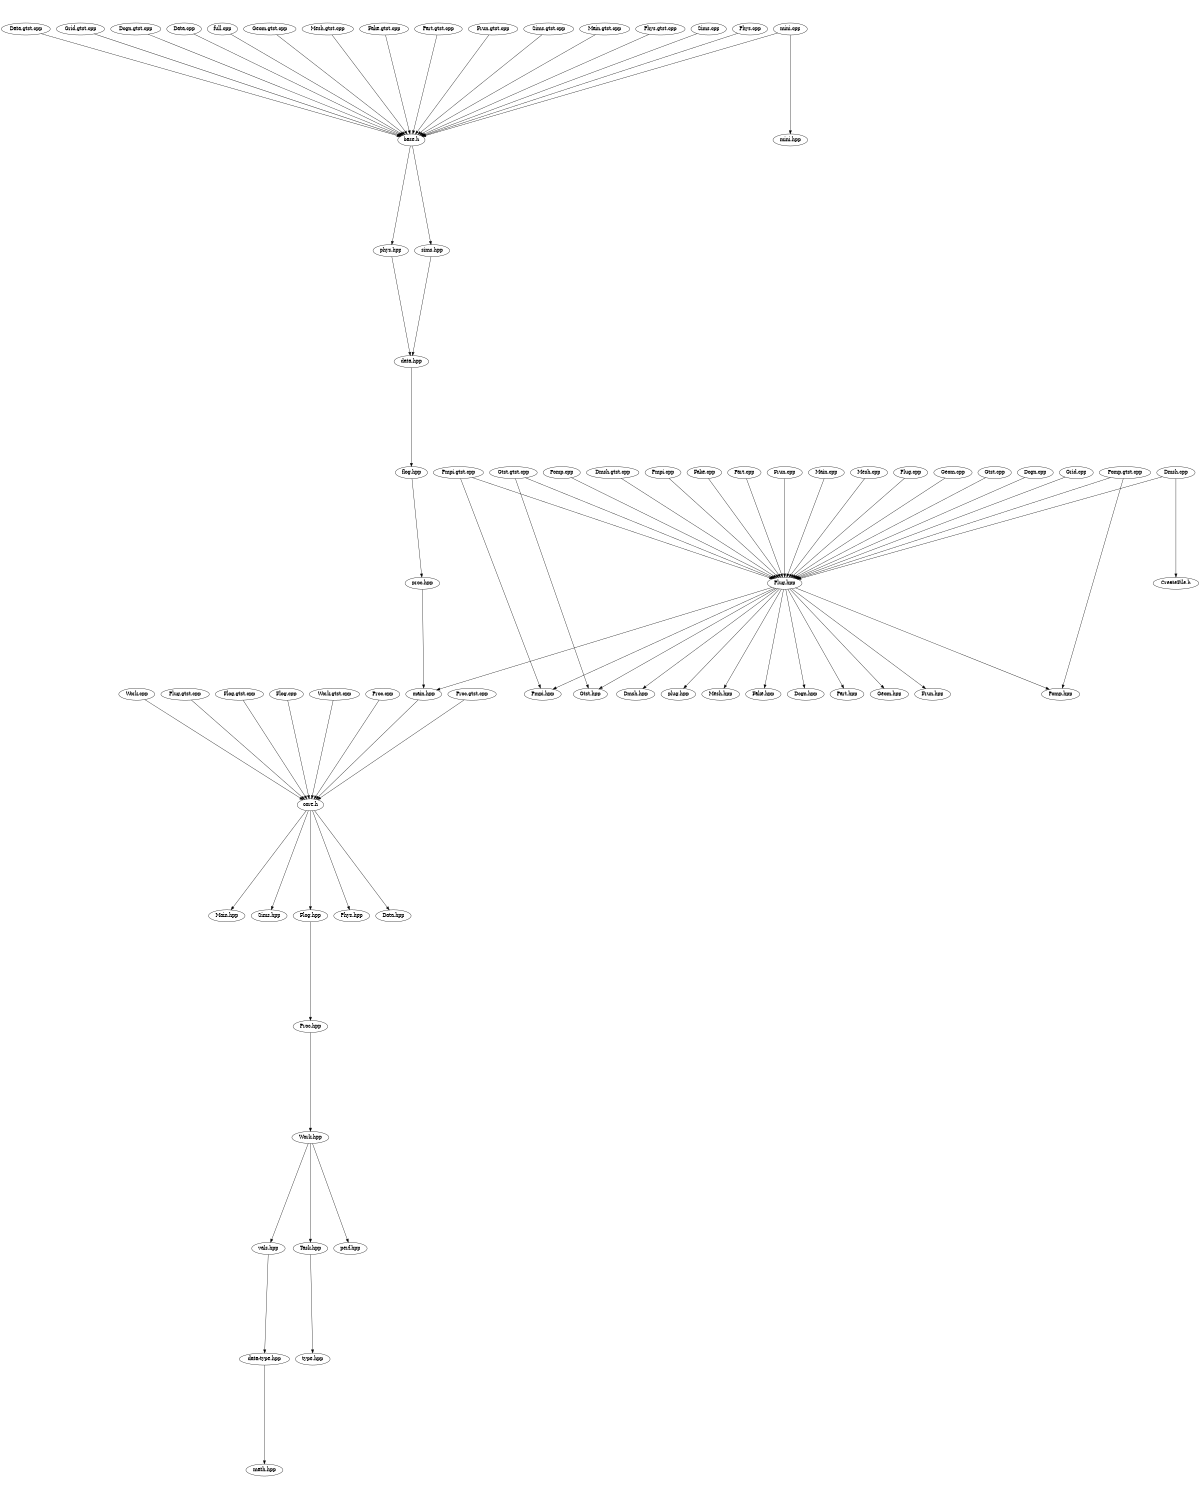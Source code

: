 digraph "source tree" {
    overlap=scale;
    size="8,10";
    ratio="fill";
    fontsize="16";
    fontname="Helvetica";
	clusterrank="local";
	"Plug.hpp" -> "Frun.hpp"
	"Plug.hpp" -> "Dmsh.hpp"
	"Pomp.gtst.cpp" -> "Plug.hpp"
	"vals.hpp" -> "data-type.hpp"
	"Proc.gtst.cpp" -> "core.h"
	"Dcgn.cpp" -> "Plug.hpp"
	"Phys.gtst.cpp" -> "base.h"
	"Plug.hpp" -> "plug.hpp"
	"Sims.cpp" -> "base.h"
	"base.h" -> "phys.hpp"
	"Grid.cpp" -> "Plug.hpp"
	"Phys.cpp" -> "base.h"
	"Data.gtst.cpp" -> "base.h"
	"Pomp.cpp" -> "Plug.hpp"
	"Plug.hpp" -> "Mesh.hpp"
	"proc.hpp" -> "main.hpp"
	"core.h" -> "Main.hpp"
	"Pmpi.gtst.cpp" -> "Pmpi.hpp"
	"Work.cpp" -> "core.h"
	"Plug.gtst.cpp" -> "core.h"
	"Dmsh.cpp" -> "CreateFile.h"
	"Dmsh.gtst.cpp" -> "Plug.hpp"
	"Grid.gtst.cpp" -> "base.h"
	"Gtst.gtst.cpp" -> "Plug.hpp"
	"Plug.hpp" -> "Fake.hpp"
	"Dcgn.gtst.cpp" -> "base.h"
	"Dmsh.cpp" -> "Plug.hpp"
	"Flog.gtst.cpp" -> "core.h"
	"Pmpi.cpp" -> "Plug.hpp"
	"phys.hpp" -> "data.hpp"
	"Data.cpp" -> "base.h"
	"Plug.hpp" -> "Dcgn.hpp"
	"core.h" -> "Sims.hpp"
	"full.cpp" -> "base.h"
	"Geom.gtst.cpp" -> "base.h"
	"data.hpp" -> "flog.hpp"
	"Fake.cpp" -> "Plug.hpp"
	"Flog.hpp" -> "Proc.hpp"
	"mini.cpp" -> "mini.hpp"
	"Mesh.gtst.cpp" -> "base.h"
	"Fake.gtst.cpp" -> "base.h"
	"Task.hpp" -> "type.hpp"
	"Work.hpp" -> "Task.hpp"
	"Flog.cpp" -> "core.h"
	"Work.gtst.cpp" -> "core.h"
	"Pmpi.gtst.cpp" -> "Plug.hpp"
	"flog.hpp" -> "proc.hpp"
	"Part.cpp" -> "Plug.hpp"
	"core.h" -> "Flog.hpp"
	"Proc.cpp" -> "core.h"
	"Work.hpp" -> "vals.hpp"
	"mini.cpp" -> "base.h"
	"Part.gtst.cpp" -> "base.h"
	"Frun.cpp" -> "Plug.hpp"
	"Frun.gtst.cpp" -> "base.h"
	"Plug.hpp" -> "Part.hpp"
	"Main.cpp" -> "Plug.hpp"
	"Plug.hpp" -> "Pmpi.hpp"
	"base.h" -> "sims.hpp"
	"data-type.hpp" -> "math.hpp"
	"Mesh.cpp" -> "Plug.hpp"
	"sims.hpp" -> "data.hpp"
	"Plug.hpp" -> "Gtst.hpp"
	"Work.hpp" -> "perf.hpp"
	"Sims.gtst.cpp" -> "base.h"
	"Plug.cpp" -> "Plug.hpp"
	"Gtst.gtst.cpp" -> "Gtst.hpp"
	"Proc.hpp" -> "Work.hpp"
	"Pomp.gtst.cpp" -> "Pomp.hpp"
	"Geom.cpp" -> "Plug.hpp"
	"Main.gtst.cpp" -> "base.h"
	"Plug.hpp" -> "main.hpp"
	"Plug.hpp" -> "Pomp.hpp"
	"main.hpp" -> "core.h"
	"Plug.hpp" -> "Geom.hpp"
	"core.h" -> "Phys.hpp"
	"core.h" -> "Data.hpp"
	"Gtst.cpp" -> "Plug.hpp"
}
